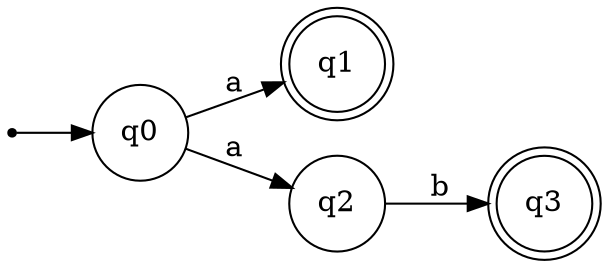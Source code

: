 digraph OverlappingPathsNFA {
  rankdir=LR;
  start [shape=point];
  node [shape=doublecircle]; q1, q3;
  node [shape=circle];
  start -> q0;
  q0 -> q1 [label="a"];
  q0 -> q2 [label="a"];
  q2 -> q3 [label="b"];
}
